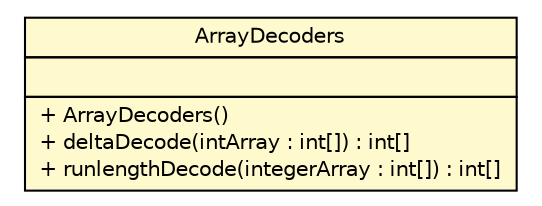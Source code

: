 #!/usr/local/bin/dot
#
# Class diagram 
# Generated by UMLGraph version R5_6 (http://www.umlgraph.org/)
#

digraph G {
	edge [fontname="Helvetica",fontsize=10,labelfontname="Helvetica",labelfontsize=10];
	node [fontname="Helvetica",fontsize=10,shape=plaintext];
	nodesep=0.25;
	ranksep=0.5;
	// org.rcsb.mmtf.decoder.ArrayDecoders
	c377 [label=<<table title="org.rcsb.mmtf.decoder.ArrayDecoders" border="0" cellborder="1" cellspacing="0" cellpadding="2" port="p" bgcolor="lemonChiffon" href="./ArrayDecoders.html">
		<tr><td><table border="0" cellspacing="0" cellpadding="1">
<tr><td align="center" balign="center"> ArrayDecoders </td></tr>
		</table></td></tr>
		<tr><td><table border="0" cellspacing="0" cellpadding="1">
<tr><td align="left" balign="left">  </td></tr>
		</table></td></tr>
		<tr><td><table border="0" cellspacing="0" cellpadding="1">
<tr><td align="left" balign="left"> + ArrayDecoders() </td></tr>
<tr><td align="left" balign="left"> + deltaDecode(intArray : int[]) : int[] </td></tr>
<tr><td align="left" balign="left"> + runlengthDecode(integerArray : int[]) : int[] </td></tr>
		</table></td></tr>
		</table>>, URL="./ArrayDecoders.html", fontname="Helvetica", fontcolor="black", fontsize=10.0];
}

